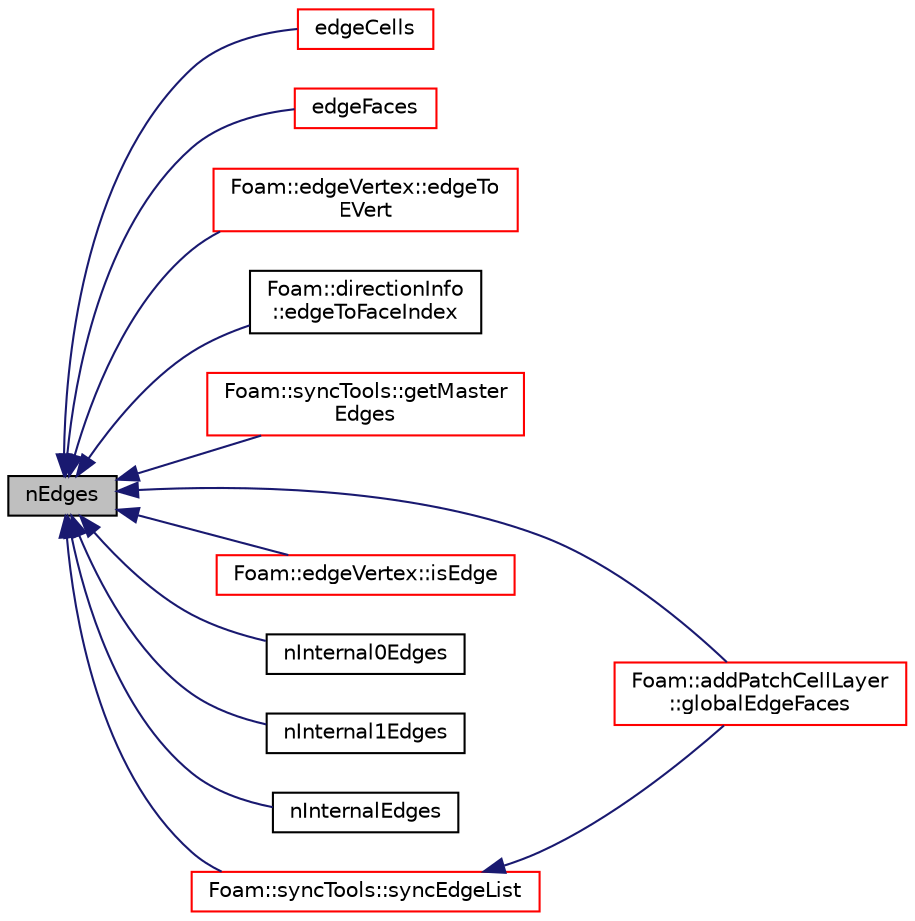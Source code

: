 digraph "nEdges"
{
  bgcolor="transparent";
  edge [fontname="Helvetica",fontsize="10",labelfontname="Helvetica",labelfontsize="10"];
  node [fontname="Helvetica",fontsize="10",shape=record];
  rankdir="LR";
  Node1 [label="nEdges",height=0.2,width=0.4,color="black", fillcolor="grey75", style="filled", fontcolor="black"];
  Node1 -> Node2 [dir="back",color="midnightblue",fontsize="10",style="solid",fontname="Helvetica"];
  Node2 [label="edgeCells",height=0.2,width=0.4,color="red",URL="$a01956.html#ace31b3054f7cff27298f5b79359efe2e"];
  Node1 -> Node3 [dir="back",color="midnightblue",fontsize="10",style="solid",fontname="Helvetica"];
  Node3 [label="edgeFaces",height=0.2,width=0.4,color="red",URL="$a01956.html#ab456054a1e7e1a07261799f50167916f"];
  Node1 -> Node4 [dir="back",color="midnightblue",fontsize="10",style="solid",fontname="Helvetica"];
  Node4 [label="Foam::edgeVertex::edgeTo\lEVert",height=0.2,width=0.4,color="red",URL="$a00616.html#a1e202b1ab8a96e5fbd02958e29524d24",tooltip="Convert edgeI to eVert. "];
  Node1 -> Node5 [dir="back",color="midnightblue",fontsize="10",style="solid",fontname="Helvetica"];
  Node5 [label="Foam::directionInfo\l::edgeToFaceIndex",height=0.2,width=0.4,color="black",URL="$a00536.html#ae91026257717a2d46454adf53e72da4d",tooltip="Given edge on hex cell find corresponding edge on face. Is either. "];
  Node1 -> Node6 [dir="back",color="midnightblue",fontsize="10",style="solid",fontname="Helvetica"];
  Node6 [label="Foam::syncTools::getMaster\lEdges",height=0.2,width=0.4,color="red",URL="$a02532.html#a96d0f41e2ad80738744f967818ff34a2",tooltip="Get per edge whether it is uncoupled or a master of a. "];
  Node1 -> Node7 [dir="back",color="midnightblue",fontsize="10",style="solid",fontname="Helvetica"];
  Node7 [label="Foam::addPatchCellLayer\l::globalEdgeFaces",height=0.2,width=0.4,color="red",URL="$a00024.html#aeea8524ff2d092f53488dd1cb593c58e",tooltip="Per patch edge the pp faces (in global indices) using it. Uses. "];
  Node1 -> Node8 [dir="back",color="midnightblue",fontsize="10",style="solid",fontname="Helvetica"];
  Node8 [label="Foam::edgeVertex::isEdge",height=0.2,width=0.4,color="red",URL="$a00616.html#a41bb4fbf7e5af9ad942e457104c9e4d1",tooltip="Is eVert an edge? "];
  Node1 -> Node9 [dir="back",color="midnightblue",fontsize="10",style="solid",fontname="Helvetica"];
  Node9 [label="nInternal0Edges",height=0.2,width=0.4,color="black",URL="$a01956.html#a6f3c22b4425bc2380f8264c38a31c076",tooltip="Internal edges (i.e. not on boundary face) using. "];
  Node1 -> Node10 [dir="back",color="midnightblue",fontsize="10",style="solid",fontname="Helvetica"];
  Node10 [label="nInternal1Edges",height=0.2,width=0.4,color="black",URL="$a01956.html#ad63a341b252fbd34d3d50216b9b584dc",tooltip="Internal edges using 0 or 1 boundary point. "];
  Node1 -> Node11 [dir="back",color="midnightblue",fontsize="10",style="solid",fontname="Helvetica"];
  Node11 [label="nInternalEdges",height=0.2,width=0.4,color="black",URL="$a01956.html#a3b322af5609b09f5d4f4b6fda11930df",tooltip="Internal edges using 0,1 or 2 boundary points. "];
  Node1 -> Node12 [dir="back",color="midnightblue",fontsize="10",style="solid",fontname="Helvetica"];
  Node12 [label="Foam::syncTools::syncEdgeList",height=0.2,width=0.4,color="red",URL="$a02532.html#a5ed3e64d2ef89e3823674727ea1b3d58",tooltip="Synchronize values on all mesh edges. "];
  Node12 -> Node7 [dir="back",color="midnightblue",fontsize="10",style="solid",fontname="Helvetica"];
}
